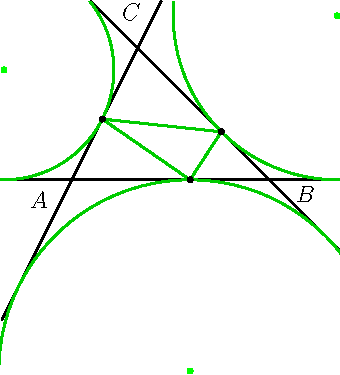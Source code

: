     import geometry; size(6cm,0);

    triangle t=triangle((-1,0), (2,0), (0,2));
    drawline(t, linewidth(bp));
    label(t,alignFactor=4);

    circle c1=excircle(t.AB), c2=excircle(t.BC);
    circle c3=excircle(t.AC);
    clipdraw(c1, bp+0.8green);
    clipdraw(c2, bp+0.8green);
    clipdraw(c3, bp+0.8green);
    dot(c1.C^^c2.C^^c3.C, green);
    draw(extouch(t), bp+0.8green, dot);
